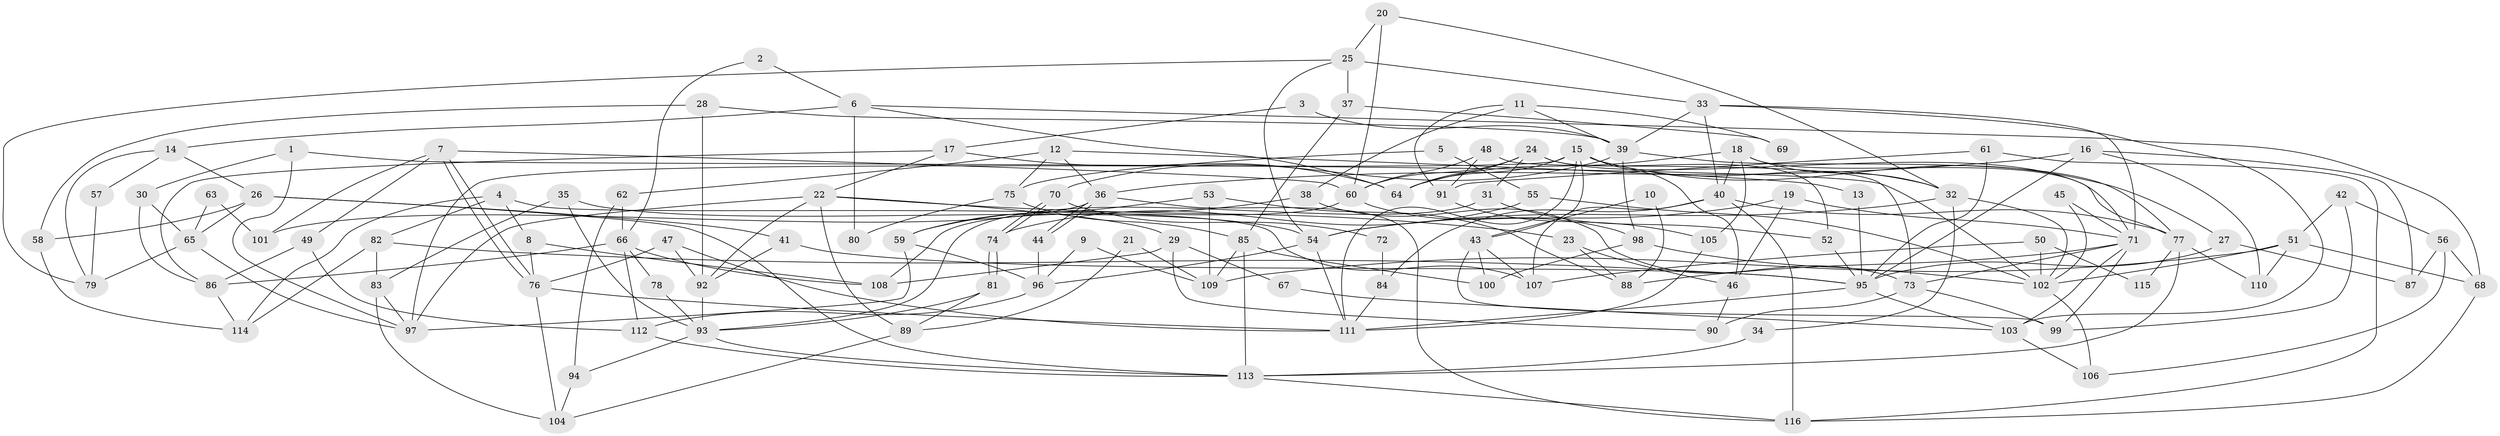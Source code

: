 // Generated by graph-tools (version 1.1) at 2025/26/03/09/25 03:26:19]
// undirected, 116 vertices, 232 edges
graph export_dot {
graph [start="1"]
  node [color=gray90,style=filled];
  1;
  2;
  3;
  4;
  5;
  6;
  7;
  8;
  9;
  10;
  11;
  12;
  13;
  14;
  15;
  16;
  17;
  18;
  19;
  20;
  21;
  22;
  23;
  24;
  25;
  26;
  27;
  28;
  29;
  30;
  31;
  32;
  33;
  34;
  35;
  36;
  37;
  38;
  39;
  40;
  41;
  42;
  43;
  44;
  45;
  46;
  47;
  48;
  49;
  50;
  51;
  52;
  53;
  54;
  55;
  56;
  57;
  58;
  59;
  60;
  61;
  62;
  63;
  64;
  65;
  66;
  67;
  68;
  69;
  70;
  71;
  72;
  73;
  74;
  75;
  76;
  77;
  78;
  79;
  80;
  81;
  82;
  83;
  84;
  85;
  86;
  87;
  88;
  89;
  90;
  91;
  92;
  93;
  94;
  95;
  96;
  97;
  98;
  99;
  100;
  101;
  102;
  103;
  104;
  105;
  106;
  107;
  108;
  109;
  110;
  111;
  112;
  113;
  114;
  115;
  116;
  1 -- 97;
  1 -- 102;
  1 -- 30;
  2 -- 66;
  2 -- 6;
  3 -- 39;
  3 -- 17;
  4 -- 107;
  4 -- 114;
  4 -- 8;
  4 -- 82;
  5 -- 75;
  5 -- 55;
  6 -- 64;
  6 -- 68;
  6 -- 14;
  6 -- 80;
  7 -- 76;
  7 -- 76;
  7 -- 60;
  7 -- 49;
  7 -- 101;
  8 -- 108;
  8 -- 76;
  9 -- 96;
  9 -- 109;
  10 -- 88;
  10 -- 43;
  11 -- 91;
  11 -- 39;
  11 -- 38;
  11 -- 69;
  12 -- 36;
  12 -- 62;
  12 -- 13;
  12 -- 75;
  13 -- 95;
  14 -- 79;
  14 -- 26;
  14 -- 57;
  15 -- 64;
  15 -- 111;
  15 -- 27;
  15 -- 32;
  15 -- 43;
  15 -- 46;
  15 -- 97;
  16 -- 95;
  16 -- 36;
  16 -- 87;
  16 -- 110;
  17 -- 64;
  17 -- 86;
  17 -- 22;
  18 -- 71;
  18 -- 32;
  18 -- 40;
  18 -- 64;
  18 -- 105;
  19 -- 71;
  19 -- 54;
  19 -- 46;
  20 -- 60;
  20 -- 32;
  20 -- 25;
  21 -- 109;
  21 -- 89;
  22 -- 92;
  22 -- 23;
  22 -- 29;
  22 -- 89;
  22 -- 97;
  23 -- 46;
  23 -- 88;
  24 -- 31;
  24 -- 77;
  24 -- 52;
  24 -- 60;
  24 -- 64;
  25 -- 33;
  25 -- 37;
  25 -- 54;
  25 -- 79;
  26 -- 41;
  26 -- 58;
  26 -- 65;
  26 -- 113;
  27 -- 95;
  27 -- 87;
  28 -- 92;
  28 -- 39;
  28 -- 58;
  29 -- 90;
  29 -- 67;
  29 -- 108;
  30 -- 65;
  30 -- 86;
  31 -- 52;
  31 -- 93;
  32 -- 54;
  32 -- 34;
  32 -- 102;
  33 -- 40;
  33 -- 103;
  33 -- 39;
  33 -- 71;
  34 -- 113;
  35 -- 54;
  35 -- 83;
  35 -- 93;
  36 -- 44;
  36 -- 44;
  36 -- 116;
  36 -- 101;
  37 -- 85;
  37 -- 69;
  38 -- 59;
  38 -- 73;
  39 -- 77;
  39 -- 70;
  39 -- 98;
  40 -- 77;
  40 -- 84;
  40 -- 107;
  40 -- 116;
  41 -- 92;
  41 -- 95;
  42 -- 56;
  42 -- 51;
  42 -- 99;
  43 -- 99;
  43 -- 100;
  43 -- 107;
  44 -- 96;
  45 -- 102;
  45 -- 71;
  46 -- 90;
  47 -- 76;
  47 -- 111;
  47 -- 92;
  48 -- 60;
  48 -- 73;
  48 -- 91;
  49 -- 112;
  49 -- 86;
  50 -- 107;
  50 -- 102;
  50 -- 115;
  51 -- 68;
  51 -- 102;
  51 -- 109;
  51 -- 110;
  52 -- 95;
  53 -- 109;
  53 -- 88;
  53 -- 59;
  54 -- 111;
  54 -- 96;
  55 -- 102;
  55 -- 74;
  56 -- 106;
  56 -- 87;
  56 -- 68;
  57 -- 79;
  58 -- 114;
  59 -- 97;
  59 -- 96;
  60 -- 108;
  60 -- 98;
  61 -- 95;
  61 -- 116;
  61 -- 91;
  62 -- 94;
  62 -- 66;
  63 -- 65;
  63 -- 101;
  65 -- 97;
  65 -- 79;
  66 -- 86;
  66 -- 112;
  66 -- 78;
  66 -- 108;
  67 -- 103;
  68 -- 116;
  70 -- 74;
  70 -- 74;
  70 -- 72;
  71 -- 99;
  71 -- 73;
  71 -- 88;
  71 -- 103;
  72 -- 84;
  73 -- 90;
  73 -- 99;
  74 -- 81;
  74 -- 81;
  75 -- 85;
  75 -- 80;
  76 -- 104;
  76 -- 111;
  77 -- 113;
  77 -- 110;
  77 -- 115;
  78 -- 93;
  81 -- 89;
  81 -- 93;
  82 -- 114;
  82 -- 83;
  82 -- 95;
  83 -- 97;
  83 -- 104;
  84 -- 111;
  85 -- 100;
  85 -- 113;
  85 -- 109;
  86 -- 114;
  89 -- 104;
  91 -- 105;
  92 -- 93;
  93 -- 94;
  93 -- 113;
  94 -- 104;
  95 -- 111;
  95 -- 103;
  96 -- 112;
  98 -- 100;
  98 -- 102;
  102 -- 106;
  103 -- 106;
  105 -- 111;
  112 -- 113;
  113 -- 116;
}
